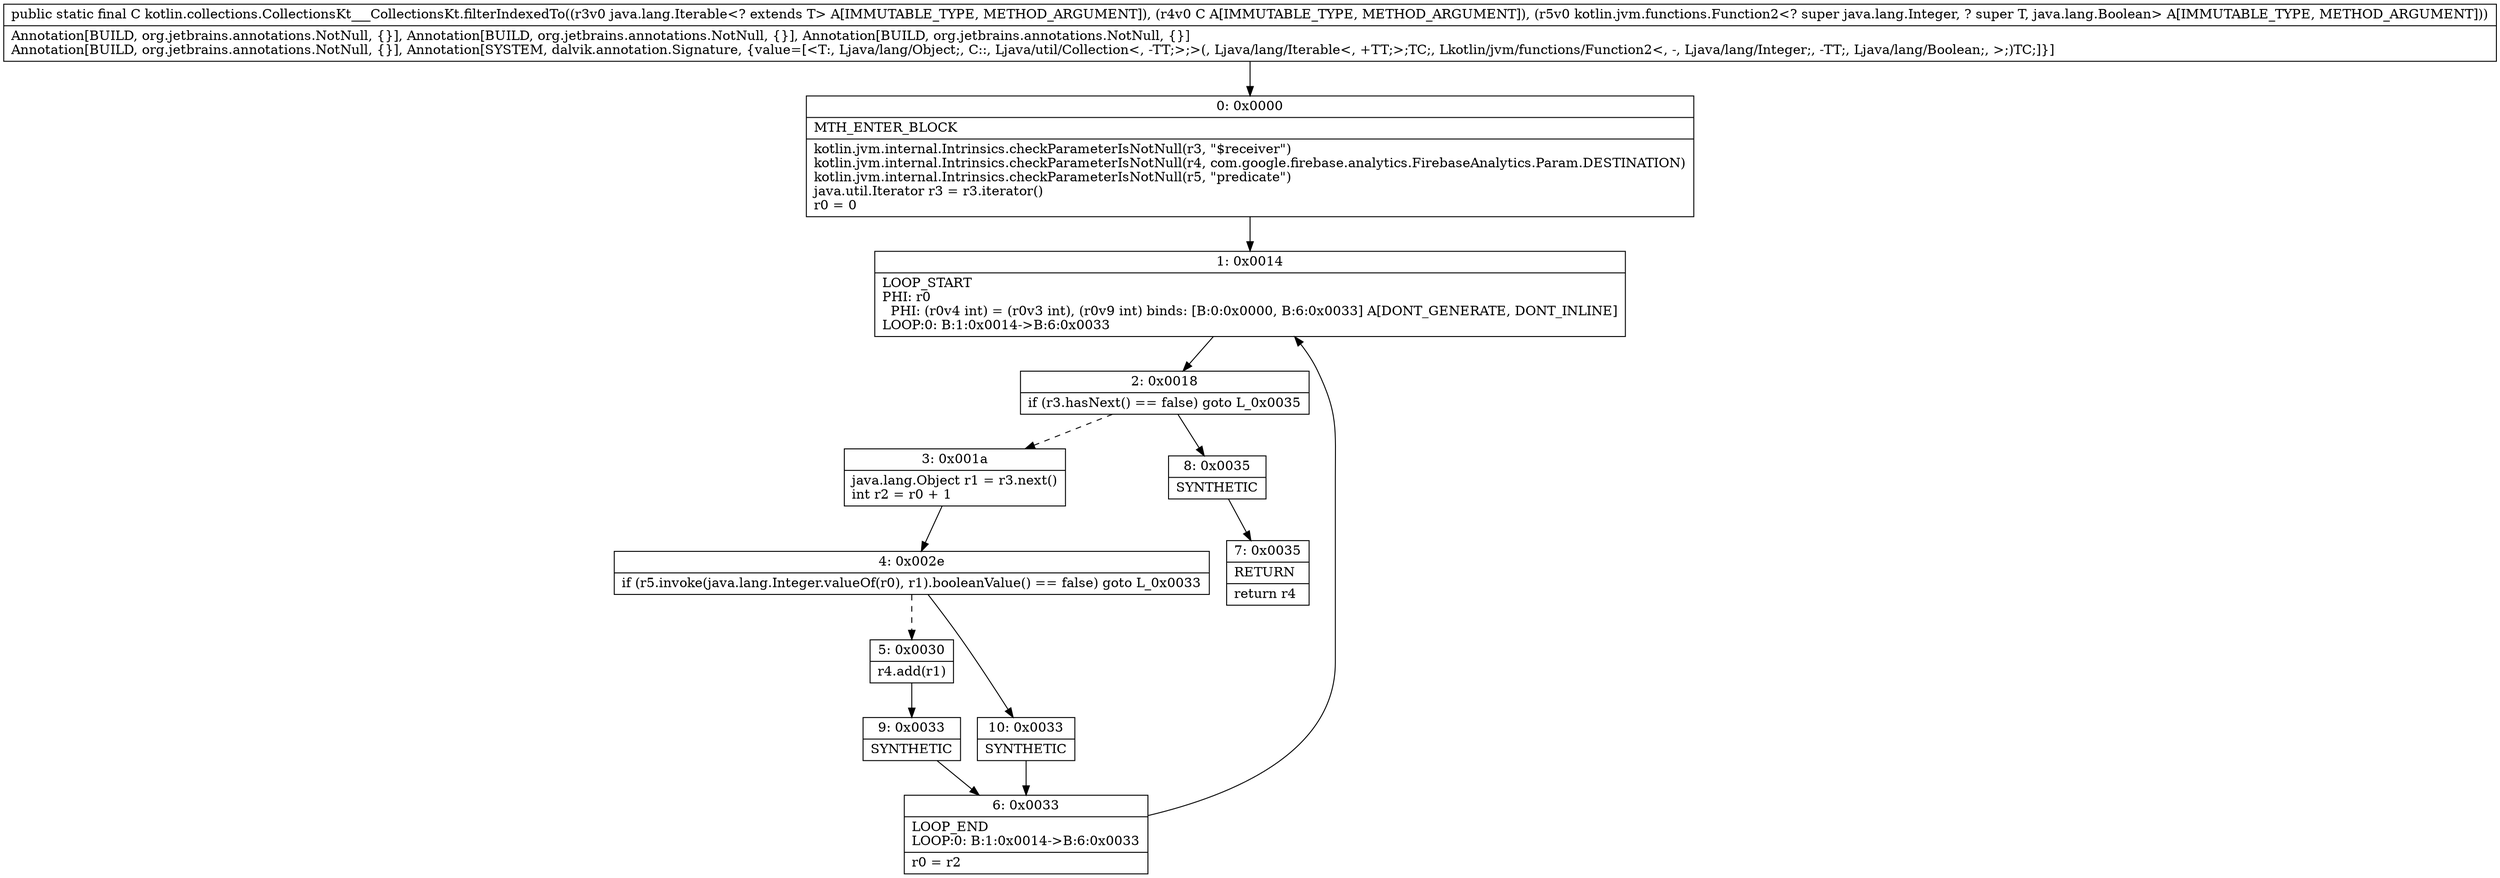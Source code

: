 digraph "CFG forkotlin.collections.CollectionsKt___CollectionsKt.filterIndexedTo(Ljava\/lang\/Iterable;Ljava\/util\/Collection;Lkotlin\/jvm\/functions\/Function2;)Ljava\/util\/Collection;" {
Node_0 [shape=record,label="{0\:\ 0x0000|MTH_ENTER_BLOCK\l|kotlin.jvm.internal.Intrinsics.checkParameterIsNotNull(r3, \"$receiver\")\lkotlin.jvm.internal.Intrinsics.checkParameterIsNotNull(r4, com.google.firebase.analytics.FirebaseAnalytics.Param.DESTINATION)\lkotlin.jvm.internal.Intrinsics.checkParameterIsNotNull(r5, \"predicate\")\ljava.util.Iterator r3 = r3.iterator()\lr0 = 0\l}"];
Node_1 [shape=record,label="{1\:\ 0x0014|LOOP_START\lPHI: r0 \l  PHI: (r0v4 int) = (r0v3 int), (r0v9 int) binds: [B:0:0x0000, B:6:0x0033] A[DONT_GENERATE, DONT_INLINE]\lLOOP:0: B:1:0x0014\-\>B:6:0x0033\l}"];
Node_2 [shape=record,label="{2\:\ 0x0018|if (r3.hasNext() == false) goto L_0x0035\l}"];
Node_3 [shape=record,label="{3\:\ 0x001a|java.lang.Object r1 = r3.next()\lint r2 = r0 + 1\l}"];
Node_4 [shape=record,label="{4\:\ 0x002e|if (r5.invoke(java.lang.Integer.valueOf(r0), r1).booleanValue() == false) goto L_0x0033\l}"];
Node_5 [shape=record,label="{5\:\ 0x0030|r4.add(r1)\l}"];
Node_6 [shape=record,label="{6\:\ 0x0033|LOOP_END\lLOOP:0: B:1:0x0014\-\>B:6:0x0033\l|r0 = r2\l}"];
Node_7 [shape=record,label="{7\:\ 0x0035|RETURN\l|return r4\l}"];
Node_8 [shape=record,label="{8\:\ 0x0035|SYNTHETIC\l}"];
Node_9 [shape=record,label="{9\:\ 0x0033|SYNTHETIC\l}"];
Node_10 [shape=record,label="{10\:\ 0x0033|SYNTHETIC\l}"];
MethodNode[shape=record,label="{public static final C kotlin.collections.CollectionsKt___CollectionsKt.filterIndexedTo((r3v0 java.lang.Iterable\<? extends T\> A[IMMUTABLE_TYPE, METHOD_ARGUMENT]), (r4v0 C A[IMMUTABLE_TYPE, METHOD_ARGUMENT]), (r5v0 kotlin.jvm.functions.Function2\<? super java.lang.Integer, ? super T, java.lang.Boolean\> A[IMMUTABLE_TYPE, METHOD_ARGUMENT]))  | Annotation[BUILD, org.jetbrains.annotations.NotNull, \{\}], Annotation[BUILD, org.jetbrains.annotations.NotNull, \{\}], Annotation[BUILD, org.jetbrains.annotations.NotNull, \{\}]\lAnnotation[BUILD, org.jetbrains.annotations.NotNull, \{\}], Annotation[SYSTEM, dalvik.annotation.Signature, \{value=[\<T:, Ljava\/lang\/Object;, C::, Ljava\/util\/Collection\<, \-TT;\>;\>(, Ljava\/lang\/Iterable\<, +TT;\>;TC;, Lkotlin\/jvm\/functions\/Function2\<, \-, Ljava\/lang\/Integer;, \-TT;, Ljava\/lang\/Boolean;, \>;)TC;]\}]\l}"];
MethodNode -> Node_0;
Node_0 -> Node_1;
Node_1 -> Node_2;
Node_2 -> Node_3[style=dashed];
Node_2 -> Node_8;
Node_3 -> Node_4;
Node_4 -> Node_5[style=dashed];
Node_4 -> Node_10;
Node_5 -> Node_9;
Node_6 -> Node_1;
Node_8 -> Node_7;
Node_9 -> Node_6;
Node_10 -> Node_6;
}

